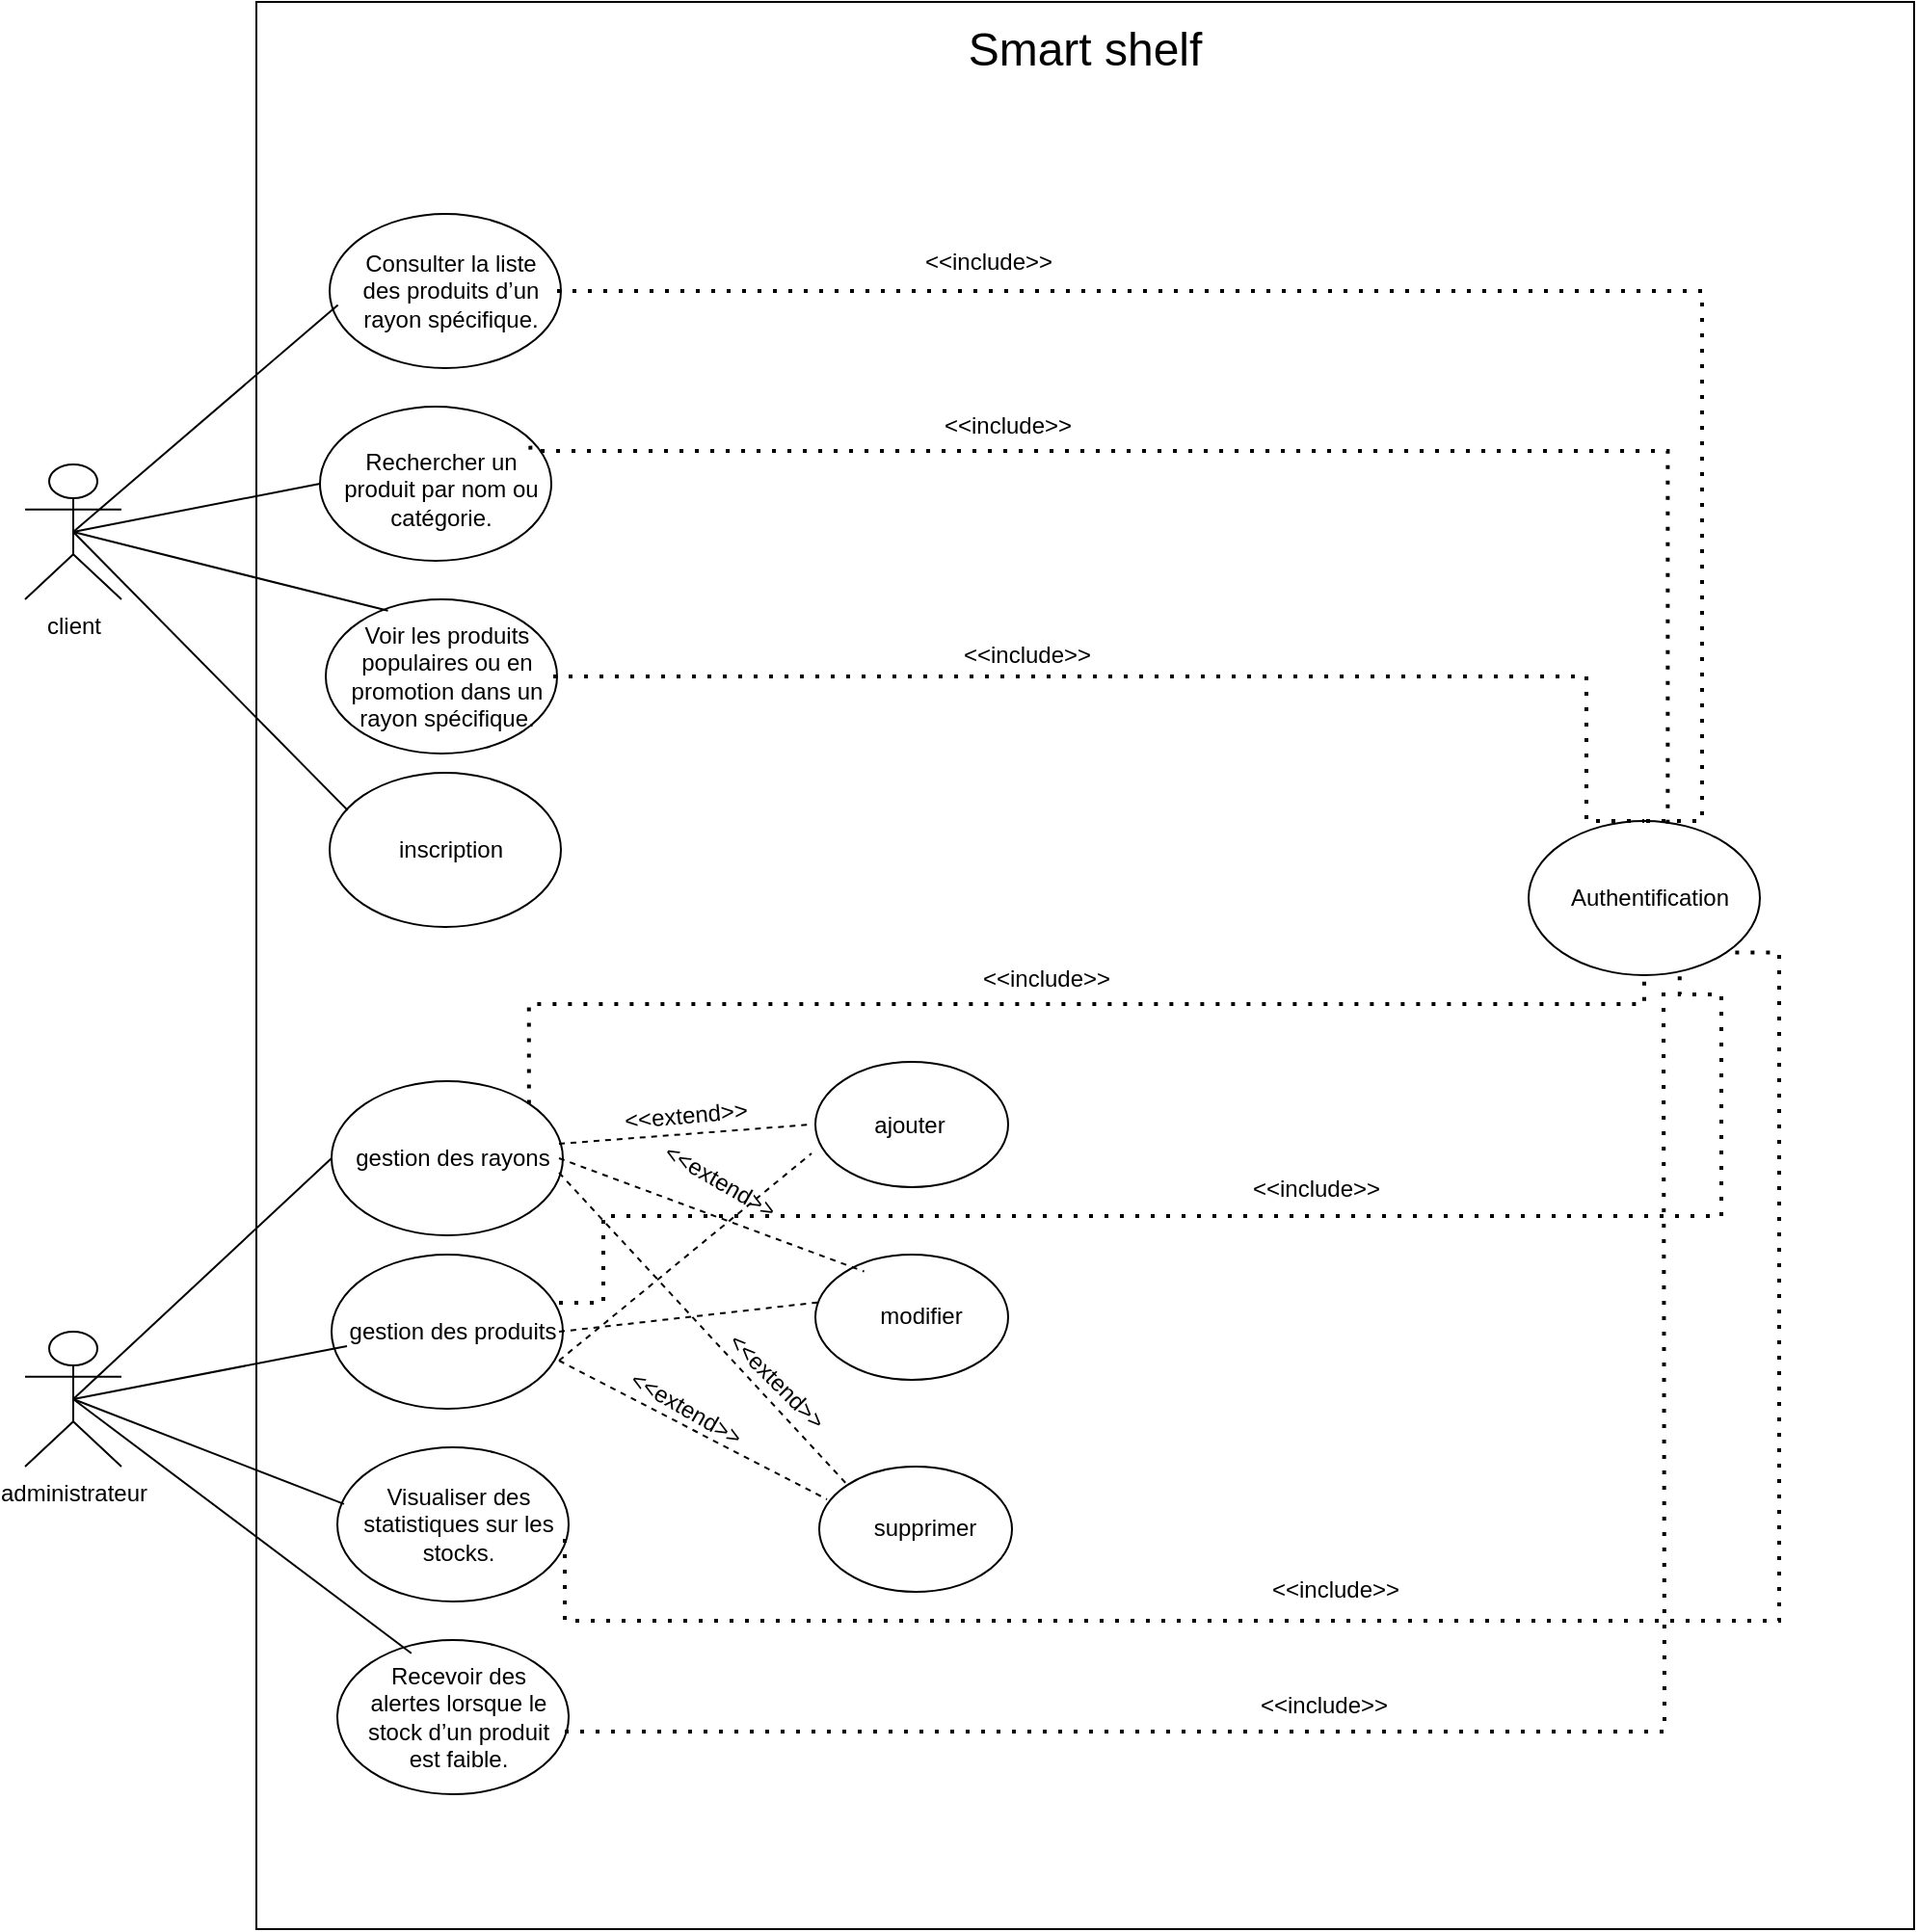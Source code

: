 <mxfile version="26.0.16">
  <diagram name="Page-1" id="ihngbPOLymBbwcB2DX4n">
    <mxGraphModel dx="1379" dy="605" grid="1" gridSize="10" guides="1" tooltips="1" connect="1" arrows="1" fold="1" page="1" pageScale="1" pageWidth="827" pageHeight="1169" math="0" shadow="0">
      <root>
        <mxCell id="0" />
        <mxCell id="1" parent="0" />
        <mxCell id="-Cb6oJnWAcC_MxixZ_9c-1" value="" style="rounded=0;whiteSpace=wrap;html=1;" vertex="1" parent="1">
          <mxGeometry x="280" y="120" width="860" height="1000" as="geometry" />
        </mxCell>
        <mxCell id="-Cb6oJnWAcC_MxixZ_9c-2" value="client" style="shape=umlActor;verticalLabelPosition=bottom;verticalAlign=top;html=1;outlineConnect=0;" vertex="1" parent="1">
          <mxGeometry x="160" y="360" width="50" height="70" as="geometry" />
        </mxCell>
        <mxCell id="-Cb6oJnWAcC_MxixZ_9c-3" value="" style="ellipse;whiteSpace=wrap;html=1;" vertex="1" parent="1">
          <mxGeometry x="318" y="230" width="120" height="80" as="geometry" />
        </mxCell>
        <mxCell id="-Cb6oJnWAcC_MxixZ_9c-4" value="&lt;font style=&quot;font-size: 24px;&quot;&gt;Smart shelf&lt;/font&gt;" style="text;html=1;align=center;verticalAlign=middle;whiteSpace=wrap;rounded=0;" vertex="1" parent="1">
          <mxGeometry x="645" y="130" width="130" height="30" as="geometry" />
        </mxCell>
        <mxCell id="-Cb6oJnWAcC_MxixZ_9c-5" value="Consulter la liste des produits d’un rayon spécifique." style="text;html=1;align=center;verticalAlign=middle;whiteSpace=wrap;rounded=0;" vertex="1" parent="1">
          <mxGeometry x="326" y="255" width="110" height="30" as="geometry" />
        </mxCell>
        <mxCell id="-Cb6oJnWAcC_MxixZ_9c-6" value="" style="ellipse;whiteSpace=wrap;html=1;" vertex="1" parent="1">
          <mxGeometry x="313" y="330" width="120" height="80" as="geometry" />
        </mxCell>
        <mxCell id="-Cb6oJnWAcC_MxixZ_9c-7" value="Rechercher un produit par nom ou catégorie." style="text;html=1;align=center;verticalAlign=middle;whiteSpace=wrap;rounded=0;" vertex="1" parent="1">
          <mxGeometry x="321" y="355" width="110" height="35" as="geometry" />
        </mxCell>
        <mxCell id="-Cb6oJnWAcC_MxixZ_9c-8" value="" style="ellipse;whiteSpace=wrap;html=1;" vertex="1" parent="1">
          <mxGeometry x="316" y="430" width="120" height="80" as="geometry" />
        </mxCell>
        <mxCell id="-Cb6oJnWAcC_MxixZ_9c-9" value="Voir les produits populaires ou en promotion dans un rayon spécifique." style="text;html=1;align=center;verticalAlign=middle;whiteSpace=wrap;rounded=0;" vertex="1" parent="1">
          <mxGeometry x="324" y="455" width="110" height="30" as="geometry" />
        </mxCell>
        <mxCell id="-Cb6oJnWAcC_MxixZ_9c-10" value="" style="ellipse;whiteSpace=wrap;html=1;" vertex="1" parent="1">
          <mxGeometry x="318" y="520" width="120" height="80" as="geometry" />
        </mxCell>
        <mxCell id="-Cb6oJnWAcC_MxixZ_9c-11" value="inscription" style="text;html=1;align=center;verticalAlign=middle;whiteSpace=wrap;rounded=0;" vertex="1" parent="1">
          <mxGeometry x="326" y="545" width="110" height="30" as="geometry" />
        </mxCell>
        <mxCell id="-Cb6oJnWAcC_MxixZ_9c-12" value="administrateur" style="shape=umlActor;verticalLabelPosition=bottom;verticalAlign=top;html=1;outlineConnect=0;" vertex="1" parent="1">
          <mxGeometry x="160" y="810" width="50" height="70" as="geometry" />
        </mxCell>
        <mxCell id="-Cb6oJnWAcC_MxixZ_9c-13" value="" style="ellipse;whiteSpace=wrap;html=1;" vertex="1" parent="1">
          <mxGeometry x="319" y="680" width="120" height="80" as="geometry" />
        </mxCell>
        <mxCell id="-Cb6oJnWAcC_MxixZ_9c-14" value="gestion des rayons" style="text;html=1;align=center;verticalAlign=middle;whiteSpace=wrap;rounded=0;" vertex="1" parent="1">
          <mxGeometry x="327" y="705" width="110" height="30" as="geometry" />
        </mxCell>
        <mxCell id="-Cb6oJnWAcC_MxixZ_9c-15" value="" style="ellipse;whiteSpace=wrap;html=1;" vertex="1" parent="1">
          <mxGeometry x="319" y="770" width="120" height="80" as="geometry" />
        </mxCell>
        <mxCell id="-Cb6oJnWAcC_MxixZ_9c-16" value="gestion des produits" style="text;html=1;align=center;verticalAlign=middle;whiteSpace=wrap;rounded=0;" vertex="1" parent="1">
          <mxGeometry x="327" y="795" width="110" height="30" as="geometry" />
        </mxCell>
        <mxCell id="-Cb6oJnWAcC_MxixZ_9c-17" value="" style="ellipse;whiteSpace=wrap;html=1;" vertex="1" parent="1">
          <mxGeometry x="322" y="870" width="120" height="80" as="geometry" />
        </mxCell>
        <mxCell id="-Cb6oJnWAcC_MxixZ_9c-18" value="Visualiser des statistiques sur les stocks." style="text;html=1;align=center;verticalAlign=middle;whiteSpace=wrap;rounded=0;" vertex="1" parent="1">
          <mxGeometry x="330" y="895" width="110" height="30" as="geometry" />
        </mxCell>
        <mxCell id="-Cb6oJnWAcC_MxixZ_9c-19" value="" style="ellipse;whiteSpace=wrap;html=1;" vertex="1" parent="1">
          <mxGeometry x="322" y="970" width="120" height="80" as="geometry" />
        </mxCell>
        <mxCell id="-Cb6oJnWAcC_MxixZ_9c-20" value="Recevoir des alertes lorsque le stock d’un produit est faible." style="text;html=1;align=center;verticalAlign=middle;whiteSpace=wrap;rounded=0;" vertex="1" parent="1">
          <mxGeometry x="330" y="995" width="110" height="30" as="geometry" />
        </mxCell>
        <mxCell id="-Cb6oJnWAcC_MxixZ_9c-21" value="" style="ellipse;whiteSpace=wrap;html=1;" vertex="1" parent="1">
          <mxGeometry x="570" y="670" width="100" height="65" as="geometry" />
        </mxCell>
        <mxCell id="-Cb6oJnWAcC_MxixZ_9c-22" value="ajouter" style="text;html=1;align=center;verticalAlign=middle;whiteSpace=wrap;rounded=0;" vertex="1" parent="1">
          <mxGeometry x="568" y="687.5" width="102" height="30" as="geometry" />
        </mxCell>
        <mxCell id="-Cb6oJnWAcC_MxixZ_9c-23" value="" style="ellipse;whiteSpace=wrap;html=1;" vertex="1" parent="1">
          <mxGeometry x="570" y="770" width="100" height="65" as="geometry" />
        </mxCell>
        <mxCell id="-Cb6oJnWAcC_MxixZ_9c-24" value="modifier" style="text;html=1;align=center;verticalAlign=middle;whiteSpace=wrap;rounded=0;" vertex="1" parent="1">
          <mxGeometry x="574" y="787" width="102" height="30" as="geometry" />
        </mxCell>
        <mxCell id="-Cb6oJnWAcC_MxixZ_9c-25" value="" style="ellipse;whiteSpace=wrap;html=1;" vertex="1" parent="1">
          <mxGeometry x="572" y="880" width="100" height="65" as="geometry" />
        </mxCell>
        <mxCell id="-Cb6oJnWAcC_MxixZ_9c-26" value="supprimer" style="text;html=1;align=center;verticalAlign=middle;whiteSpace=wrap;rounded=0;" vertex="1" parent="1">
          <mxGeometry x="576" y="897" width="102" height="30" as="geometry" />
        </mxCell>
        <mxCell id="-Cb6oJnWAcC_MxixZ_9c-29" value="" style="ellipse;whiteSpace=wrap;html=1;" vertex="1" parent="1">
          <mxGeometry x="940" y="545" width="120" height="80" as="geometry" />
        </mxCell>
        <mxCell id="-Cb6oJnWAcC_MxixZ_9c-30" value="Authentification" style="text;html=1;align=center;verticalAlign=middle;whiteSpace=wrap;rounded=0;" vertex="1" parent="1">
          <mxGeometry x="948" y="570" width="110" height="30" as="geometry" />
        </mxCell>
        <mxCell id="-Cb6oJnWAcC_MxixZ_9c-31" value="" style="endArrow=none;html=1;rounded=0;exitX=0.5;exitY=0.5;exitDx=0;exitDy=0;exitPerimeter=0;entryX=0.036;entryY=0.59;entryDx=0;entryDy=0;entryPerimeter=0;" edge="1" parent="1" source="-Cb6oJnWAcC_MxixZ_9c-2" target="-Cb6oJnWAcC_MxixZ_9c-3">
          <mxGeometry width="50" height="50" relative="1" as="geometry">
            <mxPoint x="230" y="470" as="sourcePoint" />
            <mxPoint x="280" y="420" as="targetPoint" />
          </mxGeometry>
        </mxCell>
        <mxCell id="-Cb6oJnWAcC_MxixZ_9c-32" value="" style="endArrow=none;html=1;rounded=0;exitX=0.5;exitY=0.5;exitDx=0;exitDy=0;exitPerimeter=0;entryX=0;entryY=0.5;entryDx=0;entryDy=0;" edge="1" parent="1" source="-Cb6oJnWAcC_MxixZ_9c-2" target="-Cb6oJnWAcC_MxixZ_9c-6">
          <mxGeometry width="50" height="50" relative="1" as="geometry">
            <mxPoint x="195" y="405" as="sourcePoint" />
            <mxPoint x="332" y="287" as="targetPoint" />
          </mxGeometry>
        </mxCell>
        <mxCell id="-Cb6oJnWAcC_MxixZ_9c-33" value="" style="endArrow=none;html=1;rounded=0;exitX=0.5;exitY=0.5;exitDx=0;exitDy=0;exitPerimeter=0;entryX=0.269;entryY=0.074;entryDx=0;entryDy=0;entryPerimeter=0;" edge="1" parent="1" source="-Cb6oJnWAcC_MxixZ_9c-2" target="-Cb6oJnWAcC_MxixZ_9c-8">
          <mxGeometry width="50" height="50" relative="1" as="geometry">
            <mxPoint x="195" y="405" as="sourcePoint" />
            <mxPoint x="323" y="380" as="targetPoint" />
          </mxGeometry>
        </mxCell>
        <mxCell id="-Cb6oJnWAcC_MxixZ_9c-34" value="" style="endArrow=none;html=1;rounded=0;exitX=0.5;exitY=0.5;exitDx=0;exitDy=0;exitPerimeter=0;entryX=0.078;entryY=0.243;entryDx=0;entryDy=0;entryPerimeter=0;" edge="1" parent="1" source="-Cb6oJnWAcC_MxixZ_9c-2" target="-Cb6oJnWAcC_MxixZ_9c-10">
          <mxGeometry width="50" height="50" relative="1" as="geometry">
            <mxPoint x="195" y="405" as="sourcePoint" />
            <mxPoint x="358" y="446" as="targetPoint" />
          </mxGeometry>
        </mxCell>
        <mxCell id="-Cb6oJnWAcC_MxixZ_9c-35" value="" style="endArrow=none;html=1;rounded=0;exitX=0.5;exitY=0.5;exitDx=0;exitDy=0;exitPerimeter=0;entryX=0;entryY=0.5;entryDx=0;entryDy=0;" edge="1" parent="1" source="-Cb6oJnWAcC_MxixZ_9c-12" target="-Cb6oJnWAcC_MxixZ_9c-13">
          <mxGeometry width="50" height="50" relative="1" as="geometry">
            <mxPoint x="195" y="405" as="sourcePoint" />
            <mxPoint x="337" y="549" as="targetPoint" />
          </mxGeometry>
        </mxCell>
        <mxCell id="-Cb6oJnWAcC_MxixZ_9c-36" value="" style="endArrow=none;html=1;rounded=0;exitX=0.5;exitY=0.5;exitDx=0;exitDy=0;exitPerimeter=0;entryX=0;entryY=0.75;entryDx=0;entryDy=0;" edge="1" parent="1" source="-Cb6oJnWAcC_MxixZ_9c-12" target="-Cb6oJnWAcC_MxixZ_9c-16">
          <mxGeometry width="50" height="50" relative="1" as="geometry">
            <mxPoint x="195" y="855" as="sourcePoint" />
            <mxPoint x="329" y="730" as="targetPoint" />
          </mxGeometry>
        </mxCell>
        <mxCell id="-Cb6oJnWAcC_MxixZ_9c-37" value="" style="endArrow=none;html=1;rounded=0;exitX=0.5;exitY=0.5;exitDx=0;exitDy=0;exitPerimeter=0;entryX=0.029;entryY=0.368;entryDx=0;entryDy=0;entryPerimeter=0;" edge="1" parent="1" source="-Cb6oJnWAcC_MxixZ_9c-12" target="-Cb6oJnWAcC_MxixZ_9c-17">
          <mxGeometry width="50" height="50" relative="1" as="geometry">
            <mxPoint x="195" y="855" as="sourcePoint" />
            <mxPoint x="337" y="828" as="targetPoint" />
          </mxGeometry>
        </mxCell>
        <mxCell id="-Cb6oJnWAcC_MxixZ_9c-38" value="" style="endArrow=none;html=1;rounded=0;exitX=0.5;exitY=0.5;exitDx=0;exitDy=0;exitPerimeter=0;entryX=0.32;entryY=0.086;entryDx=0;entryDy=0;entryPerimeter=0;" edge="1" parent="1" source="-Cb6oJnWAcC_MxixZ_9c-12" target="-Cb6oJnWAcC_MxixZ_9c-19">
          <mxGeometry width="50" height="50" relative="1" as="geometry">
            <mxPoint x="195" y="855" as="sourcePoint" />
            <mxPoint x="335" y="909" as="targetPoint" />
          </mxGeometry>
        </mxCell>
        <mxCell id="-Cb6oJnWAcC_MxixZ_9c-39" value="" style="endArrow=none;dashed=1;html=1;rounded=0;exitX=1;exitY=0.25;exitDx=0;exitDy=0;entryX=0;entryY=0.5;entryDx=0;entryDy=0;" edge="1" parent="1" source="-Cb6oJnWAcC_MxixZ_9c-14" target="-Cb6oJnWAcC_MxixZ_9c-22">
          <mxGeometry width="50" height="50" relative="1" as="geometry">
            <mxPoint x="420" y="890" as="sourcePoint" />
            <mxPoint x="470" y="840" as="targetPoint" />
          </mxGeometry>
        </mxCell>
        <mxCell id="-Cb6oJnWAcC_MxixZ_9c-40" value="" style="endArrow=none;dashed=1;html=1;rounded=0;exitX=1;exitY=0.5;exitDx=0;exitDy=0;entryX=0;entryY=0.25;entryDx=0;entryDy=0;" edge="1" parent="1" source="-Cb6oJnWAcC_MxixZ_9c-16" target="-Cb6oJnWAcC_MxixZ_9c-24">
          <mxGeometry width="50" height="50" relative="1" as="geometry">
            <mxPoint x="447" y="723" as="sourcePoint" />
            <mxPoint x="578" y="713" as="targetPoint" />
          </mxGeometry>
        </mxCell>
        <mxCell id="-Cb6oJnWAcC_MxixZ_9c-41" value="" style="endArrow=none;dashed=1;html=1;rounded=0;exitX=1;exitY=0.5;exitDx=0;exitDy=0;entryX=0.253;entryY=0.135;entryDx=0;entryDy=0;entryPerimeter=0;" edge="1" parent="1" source="-Cb6oJnWAcC_MxixZ_9c-14" target="-Cb6oJnWAcC_MxixZ_9c-23">
          <mxGeometry width="50" height="50" relative="1" as="geometry">
            <mxPoint x="447" y="820" as="sourcePoint" />
            <mxPoint x="584" y="805" as="targetPoint" />
          </mxGeometry>
        </mxCell>
        <mxCell id="-Cb6oJnWAcC_MxixZ_9c-42" value="" style="endArrow=none;dashed=1;html=1;rounded=0;exitX=1;exitY=0.75;exitDx=0;exitDy=0;entryX=0;entryY=0;entryDx=0;entryDy=0;" edge="1" parent="1" source="-Cb6oJnWAcC_MxixZ_9c-14" target="-Cb6oJnWAcC_MxixZ_9c-25">
          <mxGeometry width="50" height="50" relative="1" as="geometry">
            <mxPoint x="447" y="730" as="sourcePoint" />
            <mxPoint x="605" y="789" as="targetPoint" />
          </mxGeometry>
        </mxCell>
        <mxCell id="-Cb6oJnWAcC_MxixZ_9c-43" value="" style="endArrow=none;dashed=1;html=1;rounded=0;exitX=1;exitY=1;exitDx=0;exitDy=0;entryX=0;entryY=1;entryDx=0;entryDy=0;" edge="1" parent="1" source="-Cb6oJnWAcC_MxixZ_9c-16" target="-Cb6oJnWAcC_MxixZ_9c-22">
          <mxGeometry width="50" height="50" relative="1" as="geometry">
            <mxPoint x="447" y="738" as="sourcePoint" />
            <mxPoint x="597" y="899" as="targetPoint" />
          </mxGeometry>
        </mxCell>
        <mxCell id="-Cb6oJnWAcC_MxixZ_9c-44" value="" style="endArrow=none;dashed=1;html=1;rounded=0;exitX=1;exitY=1;exitDx=0;exitDy=0;entryX=0;entryY=0;entryDx=0;entryDy=0;" edge="1" parent="1" source="-Cb6oJnWAcC_MxixZ_9c-16" target="-Cb6oJnWAcC_MxixZ_9c-26">
          <mxGeometry width="50" height="50" relative="1" as="geometry">
            <mxPoint x="447" y="835" as="sourcePoint" />
            <mxPoint x="578" y="728" as="targetPoint" />
          </mxGeometry>
        </mxCell>
        <mxCell id="-Cb6oJnWAcC_MxixZ_9c-45" value="" style="endArrow=none;dashed=1;html=1;dashPattern=1 3;strokeWidth=2;rounded=0;exitX=1;exitY=0.5;exitDx=0;exitDy=0;edgeStyle=orthogonalEdgeStyle;entryX=0.5;entryY=0;entryDx=0;entryDy=0;" edge="1" parent="1" source="-Cb6oJnWAcC_MxixZ_9c-5" target="-Cb6oJnWAcC_MxixZ_9c-29">
          <mxGeometry width="50" height="50" relative="1" as="geometry">
            <mxPoint x="460" y="500" as="sourcePoint" />
            <mxPoint x="510" y="450" as="targetPoint" />
            <Array as="points">
              <mxPoint x="1030" y="270" />
              <mxPoint x="1030" y="545" />
            </Array>
          </mxGeometry>
        </mxCell>
        <mxCell id="-Cb6oJnWAcC_MxixZ_9c-46" value="" style="endArrow=none;dashed=1;html=1;dashPattern=1 3;strokeWidth=2;rounded=0;exitX=0.943;exitY=0.254;exitDx=0;exitDy=0;edgeStyle=orthogonalEdgeStyle;entryX=0.635;entryY=0.067;entryDx=0;entryDy=0;exitPerimeter=0;entryPerimeter=0;" edge="1" parent="1">
          <mxGeometry width="50" height="50" relative="1" as="geometry">
            <mxPoint x="422.16" y="350.32" as="sourcePoint" />
            <mxPoint x="1012.2" y="550.36" as="targetPoint" />
            <Array as="points">
              <mxPoint x="422" y="353" />
              <mxPoint x="1012" y="353" />
            </Array>
          </mxGeometry>
        </mxCell>
        <mxCell id="-Cb6oJnWAcC_MxixZ_9c-47" value="" style="endArrow=none;dashed=1;html=1;dashPattern=1 3;strokeWidth=2;rounded=0;edgeStyle=orthogonalEdgeStyle;exitX=1;exitY=0.5;exitDx=0;exitDy=0;entryX=0.5;entryY=0;entryDx=0;entryDy=0;" edge="1" parent="1" source="-Cb6oJnWAcC_MxixZ_9c-9" target="-Cb6oJnWAcC_MxixZ_9c-29">
          <mxGeometry width="50" height="50" relative="1" as="geometry">
            <mxPoint x="460" y="500" as="sourcePoint" />
            <mxPoint x="510" y="450" as="targetPoint" />
            <Array as="points">
              <mxPoint x="970" y="470" />
              <mxPoint x="970" y="545" />
            </Array>
          </mxGeometry>
        </mxCell>
        <mxCell id="-Cb6oJnWAcC_MxixZ_9c-48" value="" style="endArrow=none;dashed=1;html=1;dashPattern=1 3;strokeWidth=2;rounded=0;edgeStyle=orthogonalEdgeStyle;exitX=1;exitY=0;exitDx=0;exitDy=0;entryX=0.5;entryY=1;entryDx=0;entryDy=0;" edge="1" parent="1" source="-Cb6oJnWAcC_MxixZ_9c-13" target="-Cb6oJnWAcC_MxixZ_9c-29">
          <mxGeometry width="50" height="50" relative="1" as="geometry">
            <mxPoint x="444" y="480" as="sourcePoint" />
            <mxPoint x="1010" y="555" as="targetPoint" />
            <Array as="points">
              <mxPoint x="421" y="640" />
              <mxPoint x="1000" y="640" />
            </Array>
          </mxGeometry>
        </mxCell>
        <mxCell id="-Cb6oJnWAcC_MxixZ_9c-49" value="" style="endArrow=none;dashed=1;html=1;dashPattern=1 3;strokeWidth=2;rounded=0;edgeStyle=orthogonalEdgeStyle;exitX=1;exitY=0;exitDx=0;exitDy=0;entryX=0.653;entryY=0.947;entryDx=0;entryDy=0;entryPerimeter=0;" edge="1" parent="1" source="-Cb6oJnWAcC_MxixZ_9c-16" target="-Cb6oJnWAcC_MxixZ_9c-29">
          <mxGeometry width="50" height="50" relative="1" as="geometry">
            <mxPoint x="431" y="702" as="sourcePoint" />
            <mxPoint x="1010" y="635" as="targetPoint" />
            <Array as="points">
              <mxPoint x="460" y="795" />
              <mxPoint x="460" y="750" />
              <mxPoint x="1040" y="750" />
              <mxPoint x="1040" y="635" />
              <mxPoint x="1018" y="635" />
            </Array>
          </mxGeometry>
        </mxCell>
        <mxCell id="-Cb6oJnWAcC_MxixZ_9c-50" value="" style="endArrow=none;dashed=1;html=1;dashPattern=1 3;strokeWidth=2;rounded=0;edgeStyle=orthogonalEdgeStyle;exitX=1;exitY=0.75;exitDx=0;exitDy=0;entryX=1;entryY=1;entryDx=0;entryDy=0;" edge="1" parent="1" source="-Cb6oJnWAcC_MxixZ_9c-18" target="-Cb6oJnWAcC_MxixZ_9c-29">
          <mxGeometry width="50" height="50" relative="1" as="geometry">
            <mxPoint x="520" y="990" as="sourcePoint" />
            <mxPoint x="570" y="940" as="targetPoint" />
            <Array as="points">
              <mxPoint x="440" y="960" />
              <mxPoint x="1070" y="960" />
              <mxPoint x="1070" y="613" />
            </Array>
          </mxGeometry>
        </mxCell>
        <mxCell id="-Cb6oJnWAcC_MxixZ_9c-51" value="" style="endArrow=none;dashed=1;html=1;dashPattern=1 3;strokeWidth=2;rounded=0;edgeStyle=orthogonalEdgeStyle;exitX=1;exitY=0.75;exitDx=0;exitDy=0;" edge="1" parent="1" source="-Cb6oJnWAcC_MxixZ_9c-20">
          <mxGeometry width="50" height="50" relative="1" as="geometry">
            <mxPoint x="520" y="870" as="sourcePoint" />
            <mxPoint x="1010" y="630" as="targetPoint" />
          </mxGeometry>
        </mxCell>
        <mxCell id="-Cb6oJnWAcC_MxixZ_9c-52" value="&amp;lt;&amp;lt;include&amp;gt;&amp;gt;" style="text;html=1;align=center;verticalAlign=middle;whiteSpace=wrap;rounded=0;" vertex="1" parent="1">
          <mxGeometry x="630" y="240" width="60" height="30" as="geometry" />
        </mxCell>
        <mxCell id="-Cb6oJnWAcC_MxixZ_9c-53" value="&amp;lt;&amp;lt;include&amp;gt;&amp;gt;" style="text;html=1;align=center;verticalAlign=middle;whiteSpace=wrap;rounded=0;" vertex="1" parent="1">
          <mxGeometry x="640" y="325" width="60" height="30" as="geometry" />
        </mxCell>
        <mxCell id="-Cb6oJnWAcC_MxixZ_9c-54" value="&amp;lt;&amp;lt;include&amp;gt;&amp;gt;" style="text;html=1;align=center;verticalAlign=middle;whiteSpace=wrap;rounded=0;" vertex="1" parent="1">
          <mxGeometry x="650" y="444" width="60" height="30" as="geometry" />
        </mxCell>
        <mxCell id="-Cb6oJnWAcC_MxixZ_9c-55" value="&amp;lt;&amp;lt;include&amp;gt;&amp;gt;" style="text;html=1;align=center;verticalAlign=middle;whiteSpace=wrap;rounded=0;" vertex="1" parent="1">
          <mxGeometry x="660" y="612" width="60" height="30" as="geometry" />
        </mxCell>
        <mxCell id="-Cb6oJnWAcC_MxixZ_9c-56" value="&amp;lt;&amp;lt;include&amp;gt;&amp;gt;" style="text;html=1;align=center;verticalAlign=middle;whiteSpace=wrap;rounded=0;" vertex="1" parent="1">
          <mxGeometry x="800" y="721" width="60" height="30" as="geometry" />
        </mxCell>
        <mxCell id="-Cb6oJnWAcC_MxixZ_9c-57" value="&amp;lt;&amp;lt;include&amp;gt;&amp;gt;" style="text;html=1;align=center;verticalAlign=middle;whiteSpace=wrap;rounded=0;" vertex="1" parent="1">
          <mxGeometry x="810" y="929" width="60" height="30" as="geometry" />
        </mxCell>
        <mxCell id="-Cb6oJnWAcC_MxixZ_9c-58" value="&amp;lt;&amp;lt;include&amp;gt;&amp;gt;" style="text;html=1;align=center;verticalAlign=middle;whiteSpace=wrap;rounded=0;" vertex="1" parent="1">
          <mxGeometry x="804" y="989" width="60" height="30" as="geometry" />
        </mxCell>
        <mxCell id="-Cb6oJnWAcC_MxixZ_9c-59" value="&amp;lt;&amp;lt;extend&amp;gt;&amp;gt;" style="text;html=1;align=center;verticalAlign=middle;whiteSpace=wrap;rounded=0;rotation=-5;" vertex="1" parent="1">
          <mxGeometry x="473" y="683" width="60" height="30" as="geometry" />
        </mxCell>
        <mxCell id="-Cb6oJnWAcC_MxixZ_9c-60" value="&amp;lt;&amp;lt;extend&amp;gt;&amp;gt;" style="text;html=1;align=center;verticalAlign=middle;whiteSpace=wrap;rounded=0;rotation=30;" vertex="1" parent="1">
          <mxGeometry x="498.86" y="717.25" width="43" height="30" as="geometry" />
        </mxCell>
        <mxCell id="-Cb6oJnWAcC_MxixZ_9c-61" value="&amp;lt;&amp;lt;extend&amp;gt;&amp;gt;" style="text;html=1;align=center;verticalAlign=middle;whiteSpace=wrap;rounded=0;rotation=30;" vertex="1" parent="1">
          <mxGeometry x="473" y="835" width="60" height="30" as="geometry" />
        </mxCell>
        <mxCell id="-Cb6oJnWAcC_MxixZ_9c-62" value="&amp;lt;&amp;lt;extend&amp;gt;&amp;gt;" style="text;html=1;align=center;verticalAlign=middle;whiteSpace=wrap;rounded=0;rotation=45;" vertex="1" parent="1">
          <mxGeometry x="520" y="821" width="60" height="30" as="geometry" />
        </mxCell>
      </root>
    </mxGraphModel>
  </diagram>
</mxfile>
